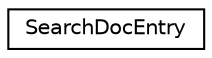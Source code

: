 digraph "类继承关系图"
{
 // INTERACTIVE_SVG=YES
 // LATEX_PDF_SIZE
  edge [fontname="Helvetica",fontsize="10",labelfontname="Helvetica",labelfontsize="10"];
  node [fontname="Helvetica",fontsize="10",shape=record];
  rankdir="LR";
  Node0 [label="SearchDocEntry",height=0.2,width=0.4,color="black", fillcolor="white", style="filled",URL="$dd/df7/struct_search_doc_entry.html",tooltip=" "];
}
